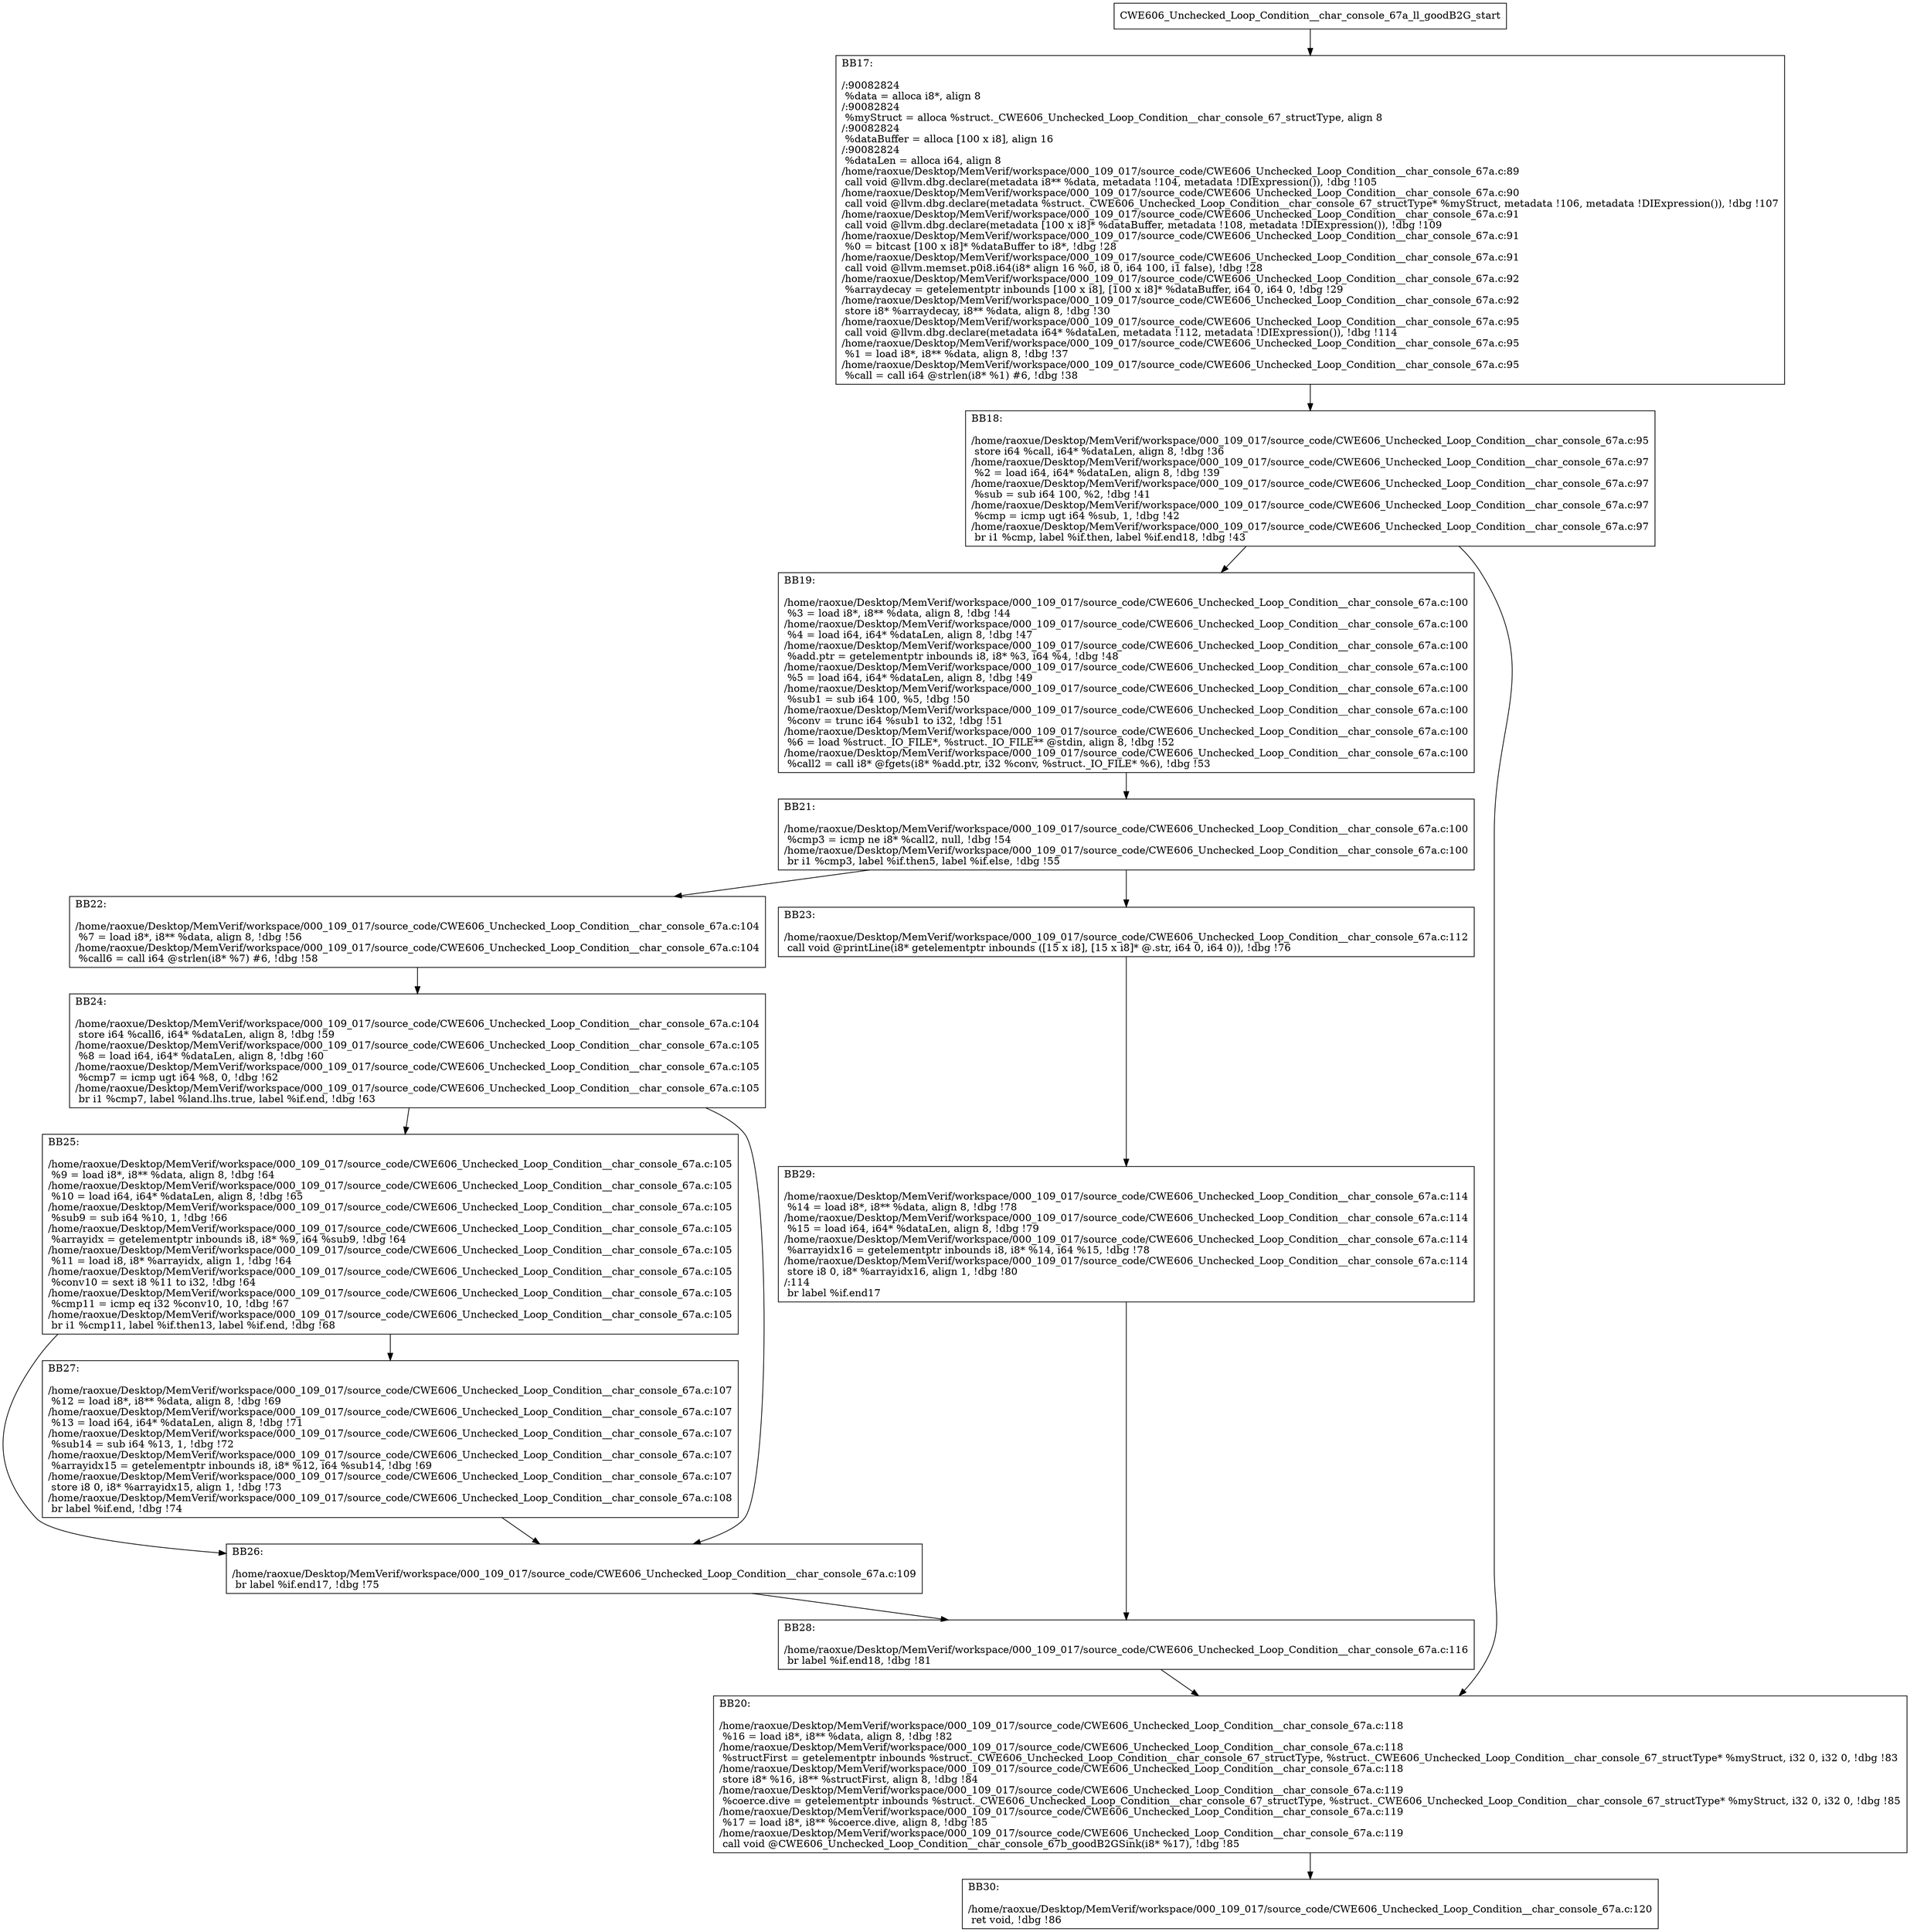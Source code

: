 digraph "CFG for'CWE606_Unchecked_Loop_Condition__char_console_67a_ll_goodB2G' function" {
	BBCWE606_Unchecked_Loop_Condition__char_console_67a_ll_goodB2G_start[shape=record,label="{CWE606_Unchecked_Loop_Condition__char_console_67a_ll_goodB2G_start}"];
	BBCWE606_Unchecked_Loop_Condition__char_console_67a_ll_goodB2G_start-> CWE606_Unchecked_Loop_Condition__char_console_67a_ll_goodB2GBB17;
	CWE606_Unchecked_Loop_Condition__char_console_67a_ll_goodB2GBB17 [shape=record, label="{BB17:\l\l/:90082824\l
  %data = alloca i8*, align 8\l
/:90082824\l
  %myStruct = alloca %struct._CWE606_Unchecked_Loop_Condition__char_console_67_structType, align 8\l
/:90082824\l
  %dataBuffer = alloca [100 x i8], align 16\l
/:90082824\l
  %dataLen = alloca i64, align 8\l
/home/raoxue/Desktop/MemVerif/workspace/000_109_017/source_code/CWE606_Unchecked_Loop_Condition__char_console_67a.c:89\l
  call void @llvm.dbg.declare(metadata i8** %data, metadata !104, metadata !DIExpression()), !dbg !105\l
/home/raoxue/Desktop/MemVerif/workspace/000_109_017/source_code/CWE606_Unchecked_Loop_Condition__char_console_67a.c:90\l
  call void @llvm.dbg.declare(metadata %struct._CWE606_Unchecked_Loop_Condition__char_console_67_structType* %myStruct, metadata !106, metadata !DIExpression()), !dbg !107\l
/home/raoxue/Desktop/MemVerif/workspace/000_109_017/source_code/CWE606_Unchecked_Loop_Condition__char_console_67a.c:91\l
  call void @llvm.dbg.declare(metadata [100 x i8]* %dataBuffer, metadata !108, metadata !DIExpression()), !dbg !109\l
/home/raoxue/Desktop/MemVerif/workspace/000_109_017/source_code/CWE606_Unchecked_Loop_Condition__char_console_67a.c:91\l
  %0 = bitcast [100 x i8]* %dataBuffer to i8*, !dbg !28\l
/home/raoxue/Desktop/MemVerif/workspace/000_109_017/source_code/CWE606_Unchecked_Loop_Condition__char_console_67a.c:91\l
  call void @llvm.memset.p0i8.i64(i8* align 16 %0, i8 0, i64 100, i1 false), !dbg !28\l
/home/raoxue/Desktop/MemVerif/workspace/000_109_017/source_code/CWE606_Unchecked_Loop_Condition__char_console_67a.c:92\l
  %arraydecay = getelementptr inbounds [100 x i8], [100 x i8]* %dataBuffer, i64 0, i64 0, !dbg !29\l
/home/raoxue/Desktop/MemVerif/workspace/000_109_017/source_code/CWE606_Unchecked_Loop_Condition__char_console_67a.c:92\l
  store i8* %arraydecay, i8** %data, align 8, !dbg !30\l
/home/raoxue/Desktop/MemVerif/workspace/000_109_017/source_code/CWE606_Unchecked_Loop_Condition__char_console_67a.c:95\l
  call void @llvm.dbg.declare(metadata i64* %dataLen, metadata !112, metadata !DIExpression()), !dbg !114\l
/home/raoxue/Desktop/MemVerif/workspace/000_109_017/source_code/CWE606_Unchecked_Loop_Condition__char_console_67a.c:95\l
  %1 = load i8*, i8** %data, align 8, !dbg !37\l
/home/raoxue/Desktop/MemVerif/workspace/000_109_017/source_code/CWE606_Unchecked_Loop_Condition__char_console_67a.c:95\l
  %call = call i64 @strlen(i8* %1) #6, !dbg !38\l
}"];
	CWE606_Unchecked_Loop_Condition__char_console_67a_ll_goodB2GBB17-> CWE606_Unchecked_Loop_Condition__char_console_67a_ll_goodB2GBB18;
	CWE606_Unchecked_Loop_Condition__char_console_67a_ll_goodB2GBB18 [shape=record, label="{BB18:\l\l/home/raoxue/Desktop/MemVerif/workspace/000_109_017/source_code/CWE606_Unchecked_Loop_Condition__char_console_67a.c:95\l
  store i64 %call, i64* %dataLen, align 8, !dbg !36\l
/home/raoxue/Desktop/MemVerif/workspace/000_109_017/source_code/CWE606_Unchecked_Loop_Condition__char_console_67a.c:97\l
  %2 = load i64, i64* %dataLen, align 8, !dbg !39\l
/home/raoxue/Desktop/MemVerif/workspace/000_109_017/source_code/CWE606_Unchecked_Loop_Condition__char_console_67a.c:97\l
  %sub = sub i64 100, %2, !dbg !41\l
/home/raoxue/Desktop/MemVerif/workspace/000_109_017/source_code/CWE606_Unchecked_Loop_Condition__char_console_67a.c:97\l
  %cmp = icmp ugt i64 %sub, 1, !dbg !42\l
/home/raoxue/Desktop/MemVerif/workspace/000_109_017/source_code/CWE606_Unchecked_Loop_Condition__char_console_67a.c:97\l
  br i1 %cmp, label %if.then, label %if.end18, !dbg !43\l
}"];
	CWE606_Unchecked_Loop_Condition__char_console_67a_ll_goodB2GBB18-> CWE606_Unchecked_Loop_Condition__char_console_67a_ll_goodB2GBB19;
	CWE606_Unchecked_Loop_Condition__char_console_67a_ll_goodB2GBB18-> CWE606_Unchecked_Loop_Condition__char_console_67a_ll_goodB2GBB20;
	CWE606_Unchecked_Loop_Condition__char_console_67a_ll_goodB2GBB19 [shape=record, label="{BB19:\l\l/home/raoxue/Desktop/MemVerif/workspace/000_109_017/source_code/CWE606_Unchecked_Loop_Condition__char_console_67a.c:100\l
  %3 = load i8*, i8** %data, align 8, !dbg !44\l
/home/raoxue/Desktop/MemVerif/workspace/000_109_017/source_code/CWE606_Unchecked_Loop_Condition__char_console_67a.c:100\l
  %4 = load i64, i64* %dataLen, align 8, !dbg !47\l
/home/raoxue/Desktop/MemVerif/workspace/000_109_017/source_code/CWE606_Unchecked_Loop_Condition__char_console_67a.c:100\l
  %add.ptr = getelementptr inbounds i8, i8* %3, i64 %4, !dbg !48\l
/home/raoxue/Desktop/MemVerif/workspace/000_109_017/source_code/CWE606_Unchecked_Loop_Condition__char_console_67a.c:100\l
  %5 = load i64, i64* %dataLen, align 8, !dbg !49\l
/home/raoxue/Desktop/MemVerif/workspace/000_109_017/source_code/CWE606_Unchecked_Loop_Condition__char_console_67a.c:100\l
  %sub1 = sub i64 100, %5, !dbg !50\l
/home/raoxue/Desktop/MemVerif/workspace/000_109_017/source_code/CWE606_Unchecked_Loop_Condition__char_console_67a.c:100\l
  %conv = trunc i64 %sub1 to i32, !dbg !51\l
/home/raoxue/Desktop/MemVerif/workspace/000_109_017/source_code/CWE606_Unchecked_Loop_Condition__char_console_67a.c:100\l
  %6 = load %struct._IO_FILE*, %struct._IO_FILE** @stdin, align 8, !dbg !52\l
/home/raoxue/Desktop/MemVerif/workspace/000_109_017/source_code/CWE606_Unchecked_Loop_Condition__char_console_67a.c:100\l
  %call2 = call i8* @fgets(i8* %add.ptr, i32 %conv, %struct._IO_FILE* %6), !dbg !53\l
}"];
	CWE606_Unchecked_Loop_Condition__char_console_67a_ll_goodB2GBB19-> CWE606_Unchecked_Loop_Condition__char_console_67a_ll_goodB2GBB21;
	CWE606_Unchecked_Loop_Condition__char_console_67a_ll_goodB2GBB21 [shape=record, label="{BB21:\l\l/home/raoxue/Desktop/MemVerif/workspace/000_109_017/source_code/CWE606_Unchecked_Loop_Condition__char_console_67a.c:100\l
  %cmp3 = icmp ne i8* %call2, null, !dbg !54\l
/home/raoxue/Desktop/MemVerif/workspace/000_109_017/source_code/CWE606_Unchecked_Loop_Condition__char_console_67a.c:100\l
  br i1 %cmp3, label %if.then5, label %if.else, !dbg !55\l
}"];
	CWE606_Unchecked_Loop_Condition__char_console_67a_ll_goodB2GBB21-> CWE606_Unchecked_Loop_Condition__char_console_67a_ll_goodB2GBB22;
	CWE606_Unchecked_Loop_Condition__char_console_67a_ll_goodB2GBB21-> CWE606_Unchecked_Loop_Condition__char_console_67a_ll_goodB2GBB23;
	CWE606_Unchecked_Loop_Condition__char_console_67a_ll_goodB2GBB22 [shape=record, label="{BB22:\l\l/home/raoxue/Desktop/MemVerif/workspace/000_109_017/source_code/CWE606_Unchecked_Loop_Condition__char_console_67a.c:104\l
  %7 = load i8*, i8** %data, align 8, !dbg !56\l
/home/raoxue/Desktop/MemVerif/workspace/000_109_017/source_code/CWE606_Unchecked_Loop_Condition__char_console_67a.c:104\l
  %call6 = call i64 @strlen(i8* %7) #6, !dbg !58\l
}"];
	CWE606_Unchecked_Loop_Condition__char_console_67a_ll_goodB2GBB22-> CWE606_Unchecked_Loop_Condition__char_console_67a_ll_goodB2GBB24;
	CWE606_Unchecked_Loop_Condition__char_console_67a_ll_goodB2GBB24 [shape=record, label="{BB24:\l\l/home/raoxue/Desktop/MemVerif/workspace/000_109_017/source_code/CWE606_Unchecked_Loop_Condition__char_console_67a.c:104\l
  store i64 %call6, i64* %dataLen, align 8, !dbg !59\l
/home/raoxue/Desktop/MemVerif/workspace/000_109_017/source_code/CWE606_Unchecked_Loop_Condition__char_console_67a.c:105\l
  %8 = load i64, i64* %dataLen, align 8, !dbg !60\l
/home/raoxue/Desktop/MemVerif/workspace/000_109_017/source_code/CWE606_Unchecked_Loop_Condition__char_console_67a.c:105\l
  %cmp7 = icmp ugt i64 %8, 0, !dbg !62\l
/home/raoxue/Desktop/MemVerif/workspace/000_109_017/source_code/CWE606_Unchecked_Loop_Condition__char_console_67a.c:105\l
  br i1 %cmp7, label %land.lhs.true, label %if.end, !dbg !63\l
}"];
	CWE606_Unchecked_Loop_Condition__char_console_67a_ll_goodB2GBB24-> CWE606_Unchecked_Loop_Condition__char_console_67a_ll_goodB2GBB25;
	CWE606_Unchecked_Loop_Condition__char_console_67a_ll_goodB2GBB24-> CWE606_Unchecked_Loop_Condition__char_console_67a_ll_goodB2GBB26;
	CWE606_Unchecked_Loop_Condition__char_console_67a_ll_goodB2GBB25 [shape=record, label="{BB25:\l\l/home/raoxue/Desktop/MemVerif/workspace/000_109_017/source_code/CWE606_Unchecked_Loop_Condition__char_console_67a.c:105\l
  %9 = load i8*, i8** %data, align 8, !dbg !64\l
/home/raoxue/Desktop/MemVerif/workspace/000_109_017/source_code/CWE606_Unchecked_Loop_Condition__char_console_67a.c:105\l
  %10 = load i64, i64* %dataLen, align 8, !dbg !65\l
/home/raoxue/Desktop/MemVerif/workspace/000_109_017/source_code/CWE606_Unchecked_Loop_Condition__char_console_67a.c:105\l
  %sub9 = sub i64 %10, 1, !dbg !66\l
/home/raoxue/Desktop/MemVerif/workspace/000_109_017/source_code/CWE606_Unchecked_Loop_Condition__char_console_67a.c:105\l
  %arrayidx = getelementptr inbounds i8, i8* %9, i64 %sub9, !dbg !64\l
/home/raoxue/Desktop/MemVerif/workspace/000_109_017/source_code/CWE606_Unchecked_Loop_Condition__char_console_67a.c:105\l
  %11 = load i8, i8* %arrayidx, align 1, !dbg !64\l
/home/raoxue/Desktop/MemVerif/workspace/000_109_017/source_code/CWE606_Unchecked_Loop_Condition__char_console_67a.c:105\l
  %conv10 = sext i8 %11 to i32, !dbg !64\l
/home/raoxue/Desktop/MemVerif/workspace/000_109_017/source_code/CWE606_Unchecked_Loop_Condition__char_console_67a.c:105\l
  %cmp11 = icmp eq i32 %conv10, 10, !dbg !67\l
/home/raoxue/Desktop/MemVerif/workspace/000_109_017/source_code/CWE606_Unchecked_Loop_Condition__char_console_67a.c:105\l
  br i1 %cmp11, label %if.then13, label %if.end, !dbg !68\l
}"];
	CWE606_Unchecked_Loop_Condition__char_console_67a_ll_goodB2GBB25-> CWE606_Unchecked_Loop_Condition__char_console_67a_ll_goodB2GBB27;
	CWE606_Unchecked_Loop_Condition__char_console_67a_ll_goodB2GBB25-> CWE606_Unchecked_Loop_Condition__char_console_67a_ll_goodB2GBB26;
	CWE606_Unchecked_Loop_Condition__char_console_67a_ll_goodB2GBB27 [shape=record, label="{BB27:\l\l/home/raoxue/Desktop/MemVerif/workspace/000_109_017/source_code/CWE606_Unchecked_Loop_Condition__char_console_67a.c:107\l
  %12 = load i8*, i8** %data, align 8, !dbg !69\l
/home/raoxue/Desktop/MemVerif/workspace/000_109_017/source_code/CWE606_Unchecked_Loop_Condition__char_console_67a.c:107\l
  %13 = load i64, i64* %dataLen, align 8, !dbg !71\l
/home/raoxue/Desktop/MemVerif/workspace/000_109_017/source_code/CWE606_Unchecked_Loop_Condition__char_console_67a.c:107\l
  %sub14 = sub i64 %13, 1, !dbg !72\l
/home/raoxue/Desktop/MemVerif/workspace/000_109_017/source_code/CWE606_Unchecked_Loop_Condition__char_console_67a.c:107\l
  %arrayidx15 = getelementptr inbounds i8, i8* %12, i64 %sub14, !dbg !69\l
/home/raoxue/Desktop/MemVerif/workspace/000_109_017/source_code/CWE606_Unchecked_Loop_Condition__char_console_67a.c:107\l
  store i8 0, i8* %arrayidx15, align 1, !dbg !73\l
/home/raoxue/Desktop/MemVerif/workspace/000_109_017/source_code/CWE606_Unchecked_Loop_Condition__char_console_67a.c:108\l
  br label %if.end, !dbg !74\l
}"];
	CWE606_Unchecked_Loop_Condition__char_console_67a_ll_goodB2GBB27-> CWE606_Unchecked_Loop_Condition__char_console_67a_ll_goodB2GBB26;
	CWE606_Unchecked_Loop_Condition__char_console_67a_ll_goodB2GBB26 [shape=record, label="{BB26:\l\l/home/raoxue/Desktop/MemVerif/workspace/000_109_017/source_code/CWE606_Unchecked_Loop_Condition__char_console_67a.c:109\l
  br label %if.end17, !dbg !75\l
}"];
	CWE606_Unchecked_Loop_Condition__char_console_67a_ll_goodB2GBB26-> CWE606_Unchecked_Loop_Condition__char_console_67a_ll_goodB2GBB28;
	CWE606_Unchecked_Loop_Condition__char_console_67a_ll_goodB2GBB23 [shape=record, label="{BB23:\l\l/home/raoxue/Desktop/MemVerif/workspace/000_109_017/source_code/CWE606_Unchecked_Loop_Condition__char_console_67a.c:112\l
  call void @printLine(i8* getelementptr inbounds ([15 x i8], [15 x i8]* @.str, i64 0, i64 0)), !dbg !76\l
}"];
	CWE606_Unchecked_Loop_Condition__char_console_67a_ll_goodB2GBB23-> CWE606_Unchecked_Loop_Condition__char_console_67a_ll_goodB2GBB29;
	CWE606_Unchecked_Loop_Condition__char_console_67a_ll_goodB2GBB29 [shape=record, label="{BB29:\l\l/home/raoxue/Desktop/MemVerif/workspace/000_109_017/source_code/CWE606_Unchecked_Loop_Condition__char_console_67a.c:114\l
  %14 = load i8*, i8** %data, align 8, !dbg !78\l
/home/raoxue/Desktop/MemVerif/workspace/000_109_017/source_code/CWE606_Unchecked_Loop_Condition__char_console_67a.c:114\l
  %15 = load i64, i64* %dataLen, align 8, !dbg !79\l
/home/raoxue/Desktop/MemVerif/workspace/000_109_017/source_code/CWE606_Unchecked_Loop_Condition__char_console_67a.c:114\l
  %arrayidx16 = getelementptr inbounds i8, i8* %14, i64 %15, !dbg !78\l
/home/raoxue/Desktop/MemVerif/workspace/000_109_017/source_code/CWE606_Unchecked_Loop_Condition__char_console_67a.c:114\l
  store i8 0, i8* %arrayidx16, align 1, !dbg !80\l
/:114\l
  br label %if.end17\l
}"];
	CWE606_Unchecked_Loop_Condition__char_console_67a_ll_goodB2GBB29-> CWE606_Unchecked_Loop_Condition__char_console_67a_ll_goodB2GBB28;
	CWE606_Unchecked_Loop_Condition__char_console_67a_ll_goodB2GBB28 [shape=record, label="{BB28:\l\l/home/raoxue/Desktop/MemVerif/workspace/000_109_017/source_code/CWE606_Unchecked_Loop_Condition__char_console_67a.c:116\l
  br label %if.end18, !dbg !81\l
}"];
	CWE606_Unchecked_Loop_Condition__char_console_67a_ll_goodB2GBB28-> CWE606_Unchecked_Loop_Condition__char_console_67a_ll_goodB2GBB20;
	CWE606_Unchecked_Loop_Condition__char_console_67a_ll_goodB2GBB20 [shape=record, label="{BB20:\l\l/home/raoxue/Desktop/MemVerif/workspace/000_109_017/source_code/CWE606_Unchecked_Loop_Condition__char_console_67a.c:118\l
  %16 = load i8*, i8** %data, align 8, !dbg !82\l
/home/raoxue/Desktop/MemVerif/workspace/000_109_017/source_code/CWE606_Unchecked_Loop_Condition__char_console_67a.c:118\l
  %structFirst = getelementptr inbounds %struct._CWE606_Unchecked_Loop_Condition__char_console_67_structType, %struct._CWE606_Unchecked_Loop_Condition__char_console_67_structType* %myStruct, i32 0, i32 0, !dbg !83\l
/home/raoxue/Desktop/MemVerif/workspace/000_109_017/source_code/CWE606_Unchecked_Loop_Condition__char_console_67a.c:118\l
  store i8* %16, i8** %structFirst, align 8, !dbg !84\l
/home/raoxue/Desktop/MemVerif/workspace/000_109_017/source_code/CWE606_Unchecked_Loop_Condition__char_console_67a.c:119\l
  %coerce.dive = getelementptr inbounds %struct._CWE606_Unchecked_Loop_Condition__char_console_67_structType, %struct._CWE606_Unchecked_Loop_Condition__char_console_67_structType* %myStruct, i32 0, i32 0, !dbg !85\l
/home/raoxue/Desktop/MemVerif/workspace/000_109_017/source_code/CWE606_Unchecked_Loop_Condition__char_console_67a.c:119\l
  %17 = load i8*, i8** %coerce.dive, align 8, !dbg !85\l
/home/raoxue/Desktop/MemVerif/workspace/000_109_017/source_code/CWE606_Unchecked_Loop_Condition__char_console_67a.c:119\l
  call void @CWE606_Unchecked_Loop_Condition__char_console_67b_goodB2GSink(i8* %17), !dbg !85\l
}"];
	CWE606_Unchecked_Loop_Condition__char_console_67a_ll_goodB2GBB20-> CWE606_Unchecked_Loop_Condition__char_console_67a_ll_goodB2GBB30;
	CWE606_Unchecked_Loop_Condition__char_console_67a_ll_goodB2GBB30 [shape=record, label="{BB30:\l\l/home/raoxue/Desktop/MemVerif/workspace/000_109_017/source_code/CWE606_Unchecked_Loop_Condition__char_console_67a.c:120\l
  ret void, !dbg !86\l
}"];
}
